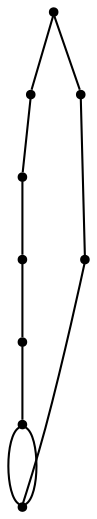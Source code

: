 graph {
  node [shape=point,comment="{\"directed\":false,\"doi\":\"10.1007/978-3-319-27261-0_29\",\"figure\":\"4 (2)\"}"]

  v0 [pos="965.5882309872368,589.5510997505476"]
  v1 [pos="966.5414690598416,500.65481029540285"]
  v2 [pos="701.9868171242949,299.3586187551425"]
  v3 [pos="964.1577300456001,722.8989318976903"]
  v4 [pos="966.0663999912206,545.0822214786359"]
  v5 [pos="967.9750063484231,367.30606407595826"]
  v6 [pos="699.140535959719,564.7414447189832"]
  v7 [pos="696.7401367800409,788.3003440746866"]
  v8 [pos="699.6030781100535,521.6069212446537"]

  v2 -- v5 [id="-6",pos="701.9868171242949,299.3586187551425 968.9335381568013,278.41281887900107 968.9335381568013,278.41281887900107 968.9335381568013,278.41281887900107 967.9750063484231,367.30606407595826 967.9750063484231,367.30606407595826 967.9750063484231,367.30606407595826"]
  v3 -- v7 [id="-7",pos="964.1577300456001,722.8989318976903 963.2034586612078,811.7996009514284 963.2034586612078,811.7996009514284 963.2034586612078,811.7996009514284 696.7401367800409,788.3003440746866 696.7401367800409,788.3003440746866 696.7401367800409,788.3003440746866"]
  v0 -- v3 [id="-8",pos="965.5882309872368,589.5510997505476 964.1577300456001,722.8989318976903 964.1577300456001,722.8989318976903 964.1577300456001,722.8989318976903"]
  v4 -- v0 [id="-9",pos="966.0663999912206,545.0822214786359 965.5882309872368,589.5510997505476 965.5882309872368,589.5510997505476 965.5882309872368,589.5510997505476"]
  v1 -- v4 [id="-10",pos="966.5414690598416,500.65481029540285 966.0663999912206,545.0822214786359 966.0663999912206,545.0822214786359 966.0663999912206,545.0822214786359"]
  v5 -- v1 [id="-11",pos="967.9750063484231,367.30606407595826 966.5414690598416,500.65481029540285 966.5414690598416,500.65481029540285 966.5414690598416,500.65481029540285"]
  v7 -- v3 [id="-25",pos="696.7401367800409,788.3003440746866 964.1577300456001,722.8989318976903 964.1577300456001,722.8989318976903 964.1577300456001,722.8989318976903"]
  v2 -- v8 [id="-26",pos="701.9868171242949,299.3586187551425 699.6030781100535,521.6069212446537 699.6030781100535,521.6069212446537 699.6030781100535,521.6069212446537"]
  v8 -- v6 [id="-27",pos="699.6030781100535,521.6069212446537 699.140535959719,564.7414447189832 699.140535959719,564.7414447189832 699.140535959719,564.7414447189832"]
  v6 -- v7 [id="-28",pos="699.140535959719,564.7414447189832 696.7401367800409,788.3003440746866 696.7401367800409,788.3003440746866 696.7401367800409,788.3003440746866"]
}